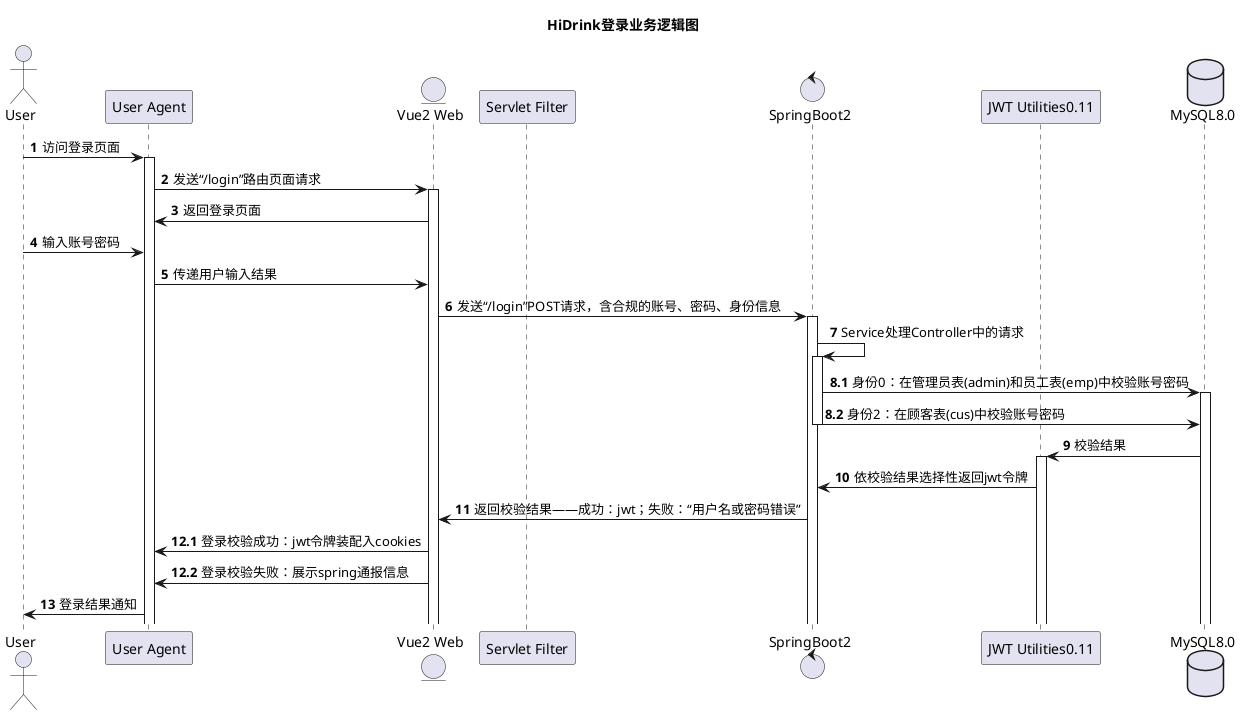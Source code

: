@startuml
'https://plantuml.com/sequence-diagram
title HiDrink登录业务逻辑图

actor "User" as user

participant "User Agent" as userAgent
entity "Vue2 Web" as vue
participant "Servlet Filter" as filter
control "SpringBoot2" as java
participant "JWT Utilities0.11" as jwt
database "MySQL8.0" as sql


autonumber
user->userAgent:访问登录页面
activate userAgent
userAgent->vue:发送“/login”路由页面请求
activate vue
vue->userAgent:返回登录页面
user->userAgent:输入账号密码
userAgent->vue:传递用户输入结果
vue->java:发送“/login”POST请求，含合规的账号、密码、身份信息
activate java
java->java:Service处理Controller中的请求

autonumber  8.1
activate java
java->sql:身份0：在管理员表(admin)和员工表(emp)中校验账号密码
activate sql
java->sql:身份2：在顾客表(cus)中校验账号密码
deactivate java

autonumber 9
sql->jwt:校验结果
activate jwt
jwt->java:依校验结果选择性返回jwt令牌
java->vue:返回校验结果——成功：jwt；失败：“用户名或密码错误”
autonumber 12.1
vue->userAgent:登录校验成功：jwt令牌装配入cookies
vue->userAgent:登录校验失败：展示spring通报信息

autonumber 13
userAgent->user:登录结果通知


@enduml